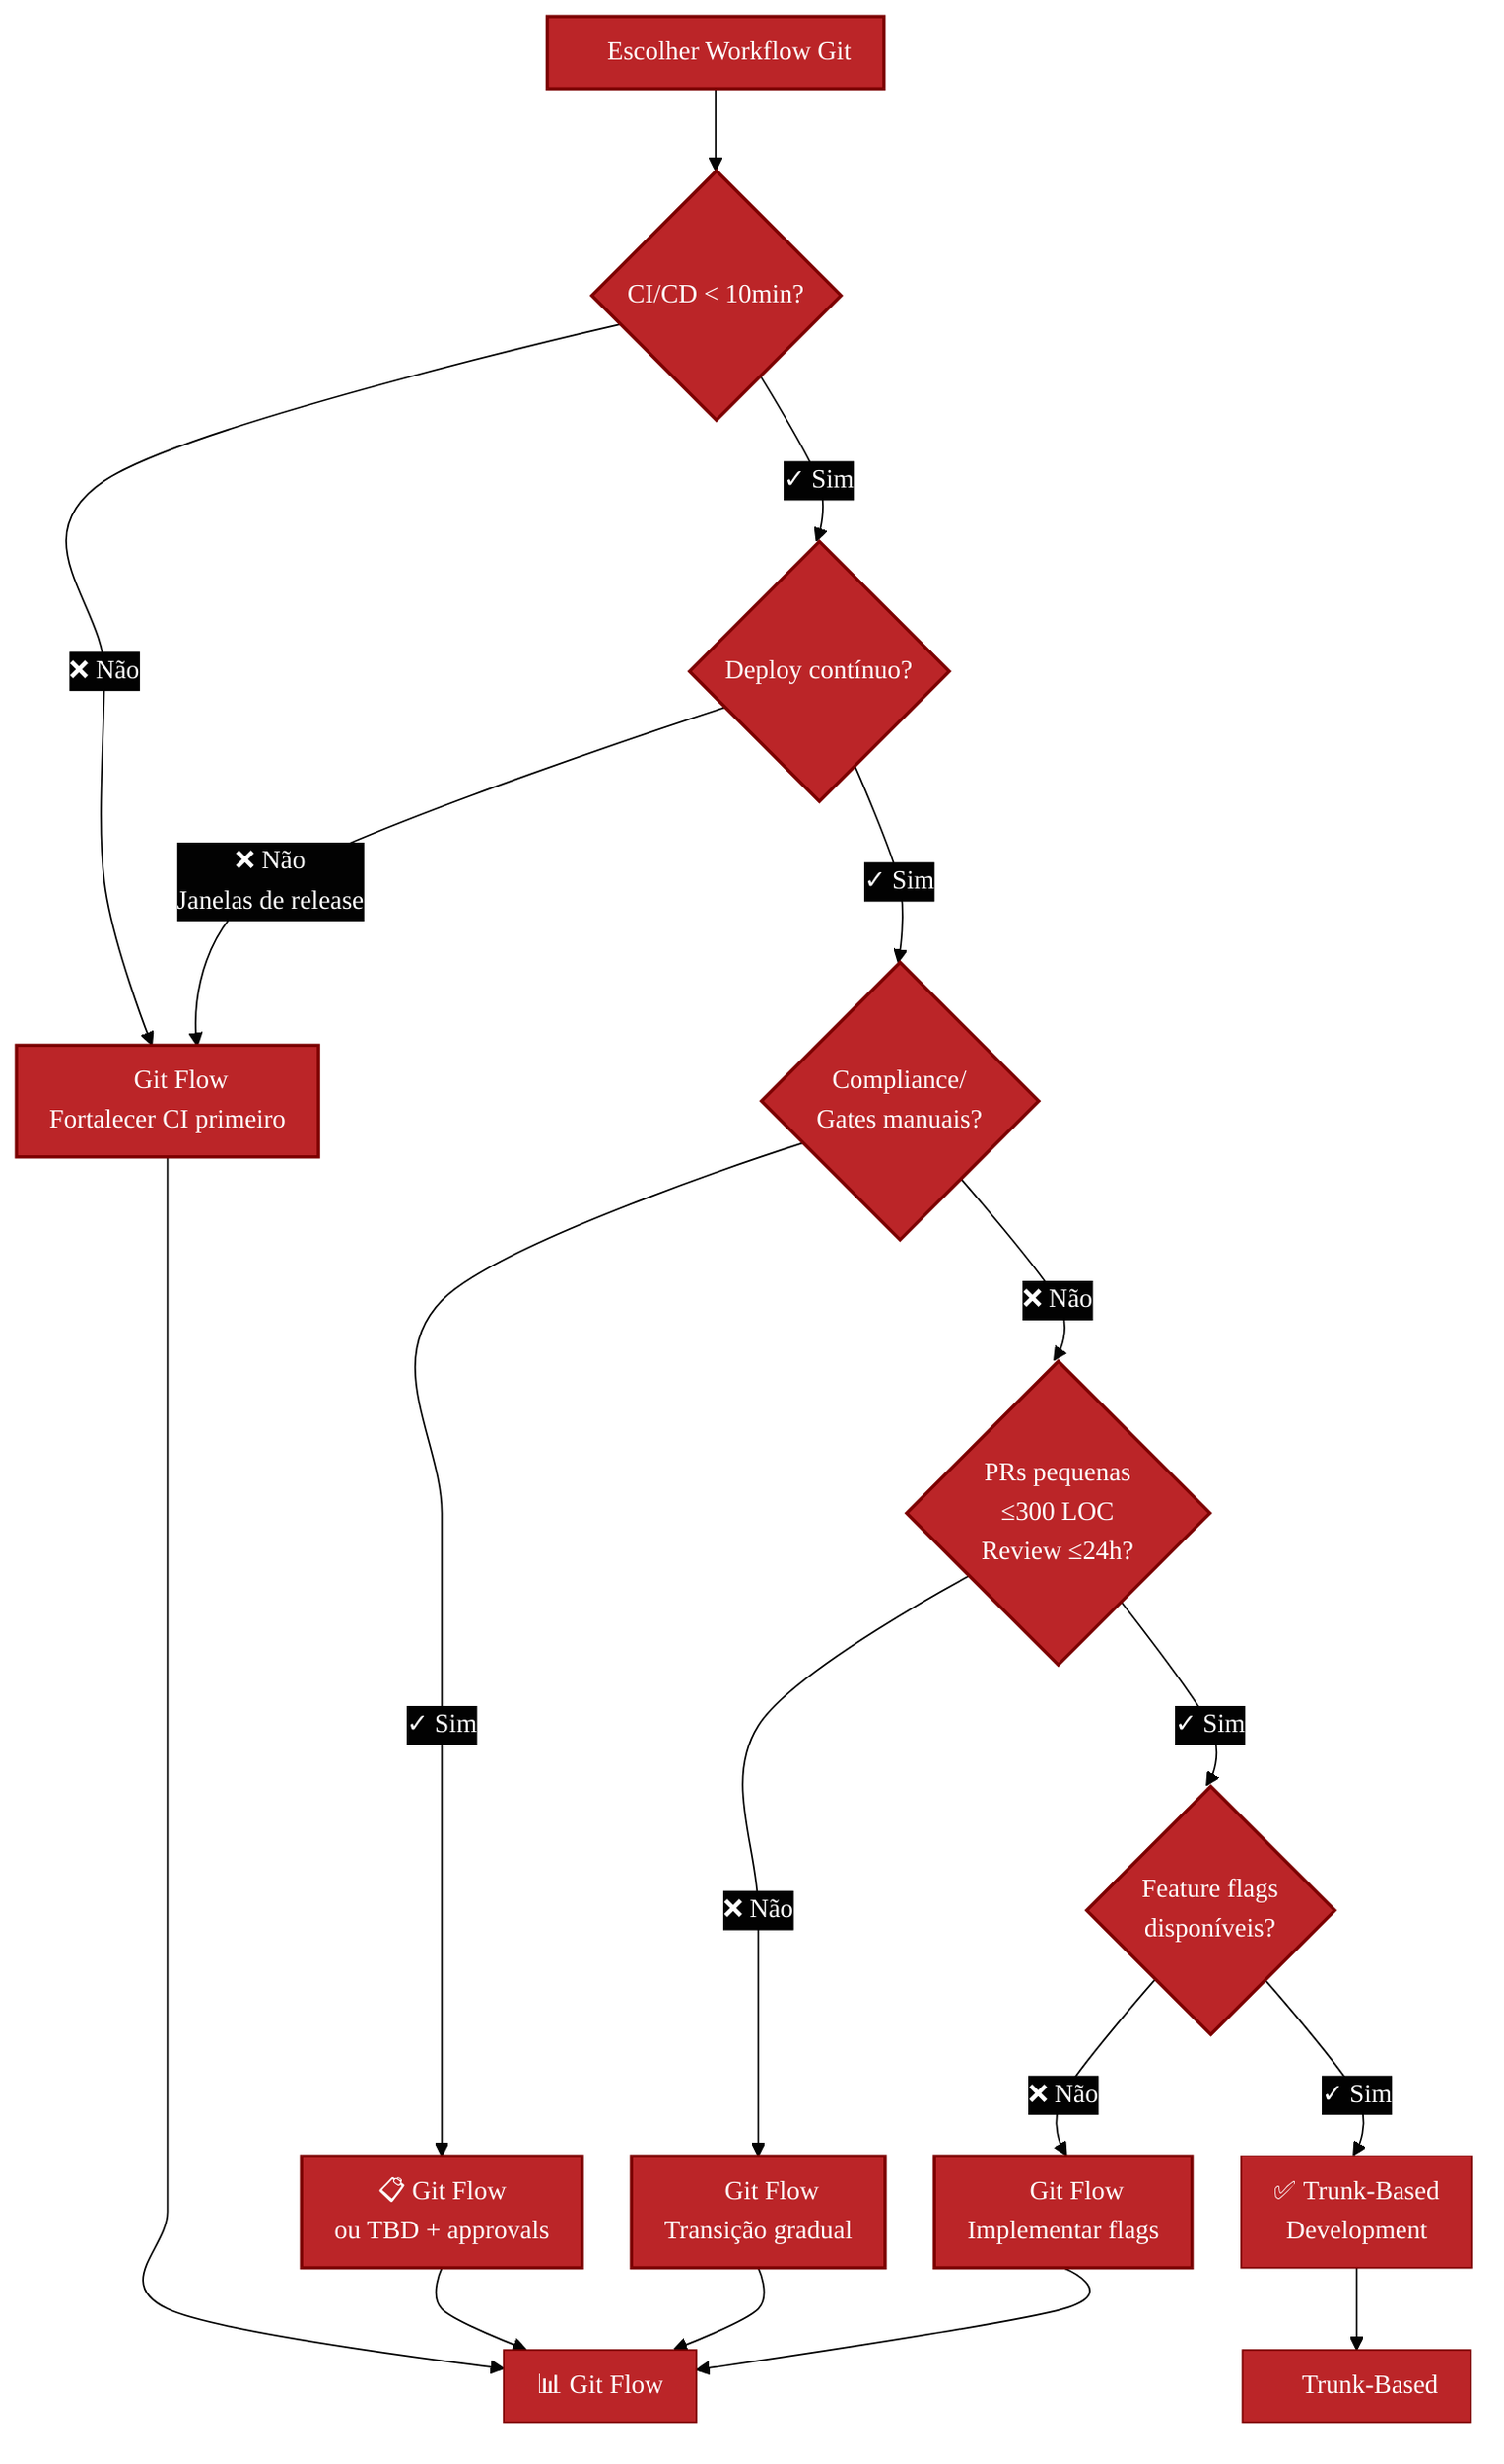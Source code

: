 ---
config:
  theme: 'base'
  themeVariables:
    primaryColor: '#BB2528'
    primaryTextColor: '#ffffffff'
    primaryBorderColor: '#7C0000'
    lineColor: '#040404ff'
    secondaryColor: '#020202ff'
    secondaryTextColor: '#030303ff'
    tertiaryColor: '#ffffffff'
    fontFamily: 'JetBrainsMono Nerd Font'
  flowchart:
    diagramPadding: 10
    nodeSpacing: 30
    rankSpacing: 50
    curve: 'cardinal'
    htmlLabels: true
    padding: 10
---
graph TD
    START[ 🚀 Escolher Workflow Git ]
    
    Q1{CI/CD < 10min?}
    Q2{Deploy contínuo?}
    Q3{Compliance/<br/>Gates manuais?}
    Q4{PRs pequenas<br/>≤300 LOC<br/>Review ≤24h?}
    Q5{Feature flags<br/>disponíveis?}
    
    GITFLOW1[ 🔧 Git Flow <br/>Fortalecer CI primeiro ]
    GITFLOW2[ 📋 Git Flow <br/>ou TBD + approvals ]
    GITFLOW3[ 🔄 Git Flow <br/>Transição gradual ]
    GITFLOW4[ 🚩 Git Flow <br/>Implementar flags ]
    
    TRUNK[ ✅ Trunk-Based <br/> Development ]
    
    RESULT_GF[ 📊 Git Flow ]
    RESULT_TB[ 🏃 Trunk-Based ]
    
    START --> Q1
    
    Q1 -->| ❌ Não | GITFLOW1
    Q1 -->| ✓ Sim | Q2
    
    Q2 -->| ❌ Não <br/> Janelas de release | GITFLOW1
    Q2 -->| ✓ Sim | Q3
    
    Q3 -->| ✓ Sim | GITFLOW2
    Q3 -->| ❌ Não | Q4
    
    Q4 -->| ❌ Não | GITFLOW3
    Q4 -->| ✓ Sim  | Q5
    
    Q5 -->| ❌ Não | GITFLOW4
    Q5 -->| ✓ Sim | TRUNK
    
    GITFLOW1 --> RESULT_GF
    GITFLOW2 --> RESULT_GF
    GITFLOW3 --> RESULT_GF
    GITFLOW4 --> RESULT_GF
    TRUNK --> RESULT_TB
    
    classDef startStyle fill:'#e1f5fe',stroke:'#0277bd',stroke-width:2px
    classDef questionStyle fill:'#f40404ff',stroke:'#efa3a3ff',stroke-width:2px
    classDef gitflowStyle fill:'#494847ff',stroke:'#cdcac8ff',stroke-width:2px
    classDef trunkStyle fill:'#e8f5e8,stroke:'#2e7d32',stroke-width:2px
    classDef resultGfStyle fill:'#000000ff,stroke:'#e60000ff',stroke-width:3px
    classDef resultTbStyle fill:'#505050ff,stroke:'#000000ff',stroke-width:3px
    
    class START startStyle
    class Q1,Q2,Q3,Q4,Q5 questionStyle
    class GITFLOW1,GITFLOW2,GITFLOW3,GITFLOW4 gitflowStyle
    class TRUNK trunkStyle
    class RESULT_GF resultGfStyle
    class RESULT_TB resultTbStyle